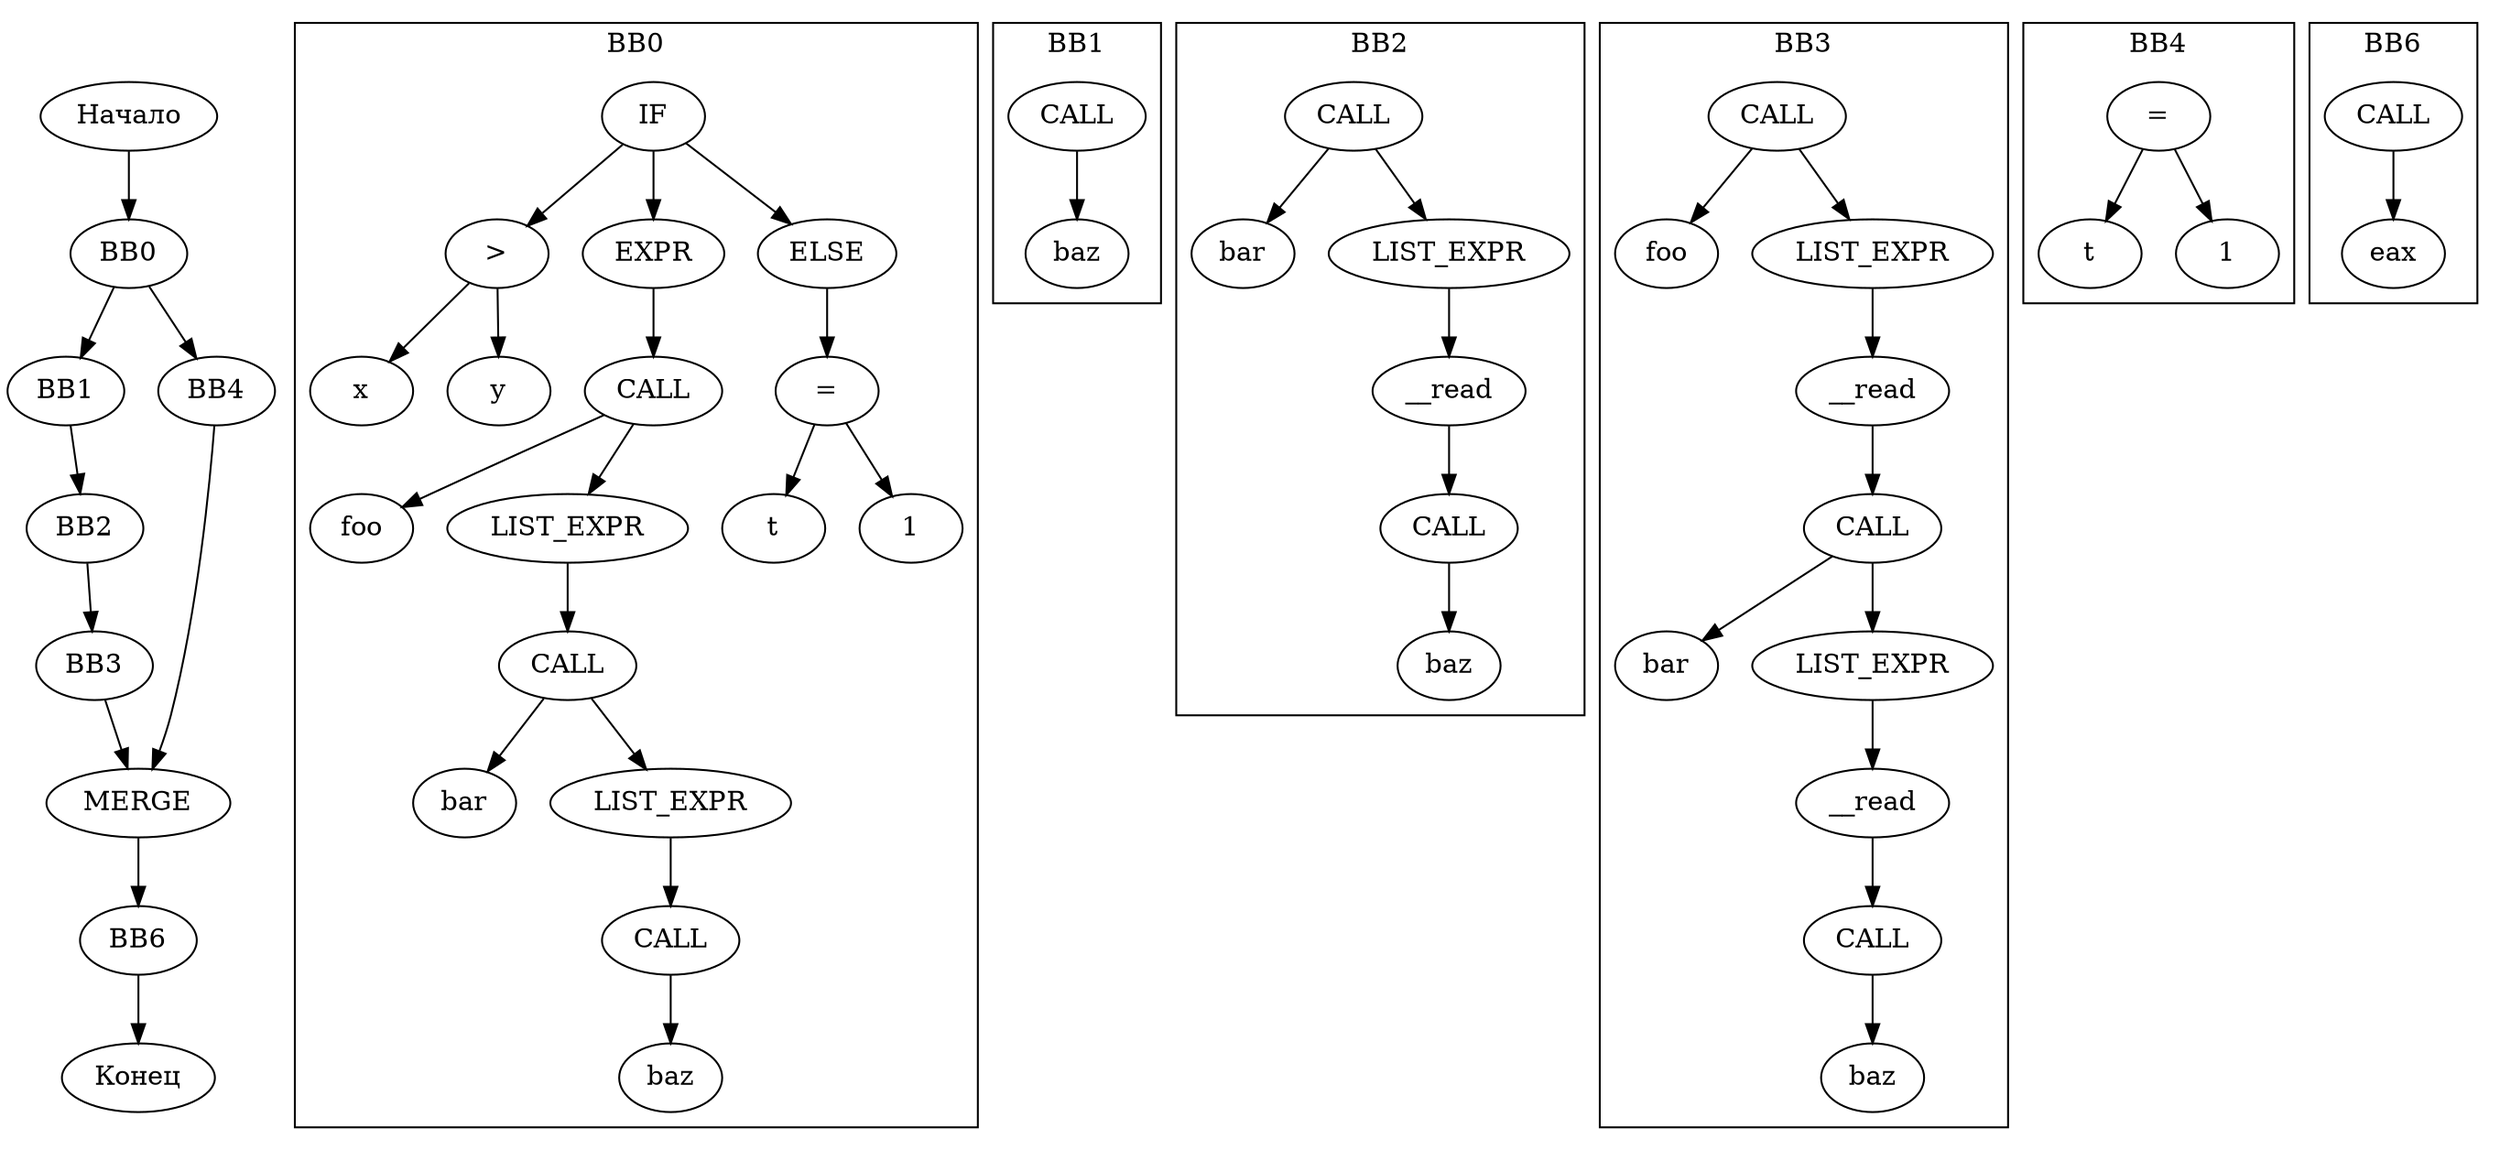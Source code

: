 digraph G {
    rankdir=TB;
    start [label="Начало"];
    end [label="Конец"];
    node0 [label="BB0"];
    node1 [label="BB1"];
    node2 [label="BB2"];
    node3 [label="BB3"];
    node4 [label="BB4"];
    node5 [label="MERGE"];
    node6 [label="BB6"];
    node0 -> node1;
    node0 -> node4;
    node1 -> node2;
    node2 -> node3;
    node3 -> node5;
    node4 -> node5;
    node5 -> node6;
    start -> node0;
    node6 -> end;
subgraph cluster_0 {
    label="BB0";
    cluster_0_node3262340048 [label="IF"];
    cluster_0_node3262291064 [label=">"];
    cluster_0_node3262291376 [label="x"];
    cluster_0_node3262292000 [label="y"];
    cluster_0_node3262333184 [label="EXPR"];
    cluster_0_node3262332872 [label="CALL"];
    cluster_0_node3262329440 [label="foo"];
    cluster_0_node3262332560 [label="LIST_EXPR"];
    cluster_0_node3262332248 [label="CALL"];
    cluster_0_node3262330376 [label="bar"];
    cluster_0_node3262331936 [label="LIST_EXPR"];
    cluster_0_node3262331624 [label="CALL"];
    cluster_0_node3262331312 [label="baz"];
    cluster_0_node3262339736 [label="ELSE"];
    cluster_0_node3262339112 [label="="];
    cluster_0_node3262338488 [label="t"];
    cluster_0_node3262339424 [label="1"];
    cluster_0_node3262340048 -> cluster_0_node3262291064;
    cluster_0_node3262291064 -> cluster_0_node3262291376;
    cluster_0_node3262291064 -> cluster_0_node3262292000;
    cluster_0_node3262340048 -> cluster_0_node3262333184;
    cluster_0_node3262333184 -> cluster_0_node3262332872;
    cluster_0_node3262332872 -> cluster_0_node3262329440;
    cluster_0_node3262332872 -> cluster_0_node3262332560;
    cluster_0_node3262332560 -> cluster_0_node3262332248;
    cluster_0_node3262332248 -> cluster_0_node3262330376;
    cluster_0_node3262332248 -> cluster_0_node3262331936;
    cluster_0_node3262331936 -> cluster_0_node3262331624;
    cluster_0_node3262331624 -> cluster_0_node3262331312;
    cluster_0_node3262340048 -> cluster_0_node3262339736;
    cluster_0_node3262339736 -> cluster_0_node3262339112;
    cluster_0_node3262339112 -> cluster_0_node3262338488;
    cluster_0_node3262339112 -> cluster_0_node3262339424;
}
subgraph cluster_1 {
    label="BB1";
    cluster_1_node3262331624 [label="CALL"];
    cluster_1_node3262331312 [label="baz"];
    cluster_1_node3262331624 -> cluster_1_node3262331312;
}
subgraph cluster_2 {
    label="BB2";
    cluster_2_node3262332248 [label="CALL"];
    cluster_2_node3262330376 [label="bar"];
    cluster_2_node3262331936 [label="LIST_EXPR"];
    cluster_2_node371654321 [label="__read"];
    cluster_2_node3262331624 [label="CALL"];
    cluster_2_node3262331312 [label="baz"];
    cluster_2_node3262332248 -> cluster_2_node3262330376;
    cluster_2_node3262332248 -> cluster_2_node3262331936;
    cluster_2_node3262331936 -> cluster_2_node371654321;
    cluster_2_node371654321 -> cluster_2_node3262331624;
    cluster_2_node3262331624 -> cluster_2_node3262331312;
}
subgraph cluster_3 {
    label="BB3";
    cluster_3_node3262332872 [label="CALL"];
    cluster_3_node3262329440 [label="foo"];
    cluster_3_node3262332560 [label="LIST_EXPR"];
    cluster_3_node132100150 [label="__read"];
    cluster_3_node3262332248 [label="CALL"];
    cluster_3_node3262330376 [label="bar"];
    cluster_3_node3262331936 [label="LIST_EXPR"];
    cluster_3_node1050562192 [label="__read"];
    cluster_3_node3262331624 [label="CALL"];
    cluster_3_node3262331312 [label="baz"];
    cluster_3_node3262332872 -> cluster_3_node3262329440;
    cluster_3_node3262332872 -> cluster_3_node3262332560;
    cluster_3_node3262332560 -> cluster_3_node132100150;
    cluster_3_node132100150 -> cluster_3_node3262332248;
    cluster_3_node3262332248 -> cluster_3_node3262330376;
    cluster_3_node3262332248 -> cluster_3_node3262331936;
    cluster_3_node3262331936 -> cluster_3_node1050562192;
    cluster_3_node1050562192 -> cluster_3_node3262331624;
    cluster_3_node3262331624 -> cluster_3_node3262331312;
}
subgraph cluster_4 {
    label="BB4";
    cluster_4_node3262339112 [label="="];
    cluster_4_node3262338488 [label="t"];
    cluster_4_node3262339424 [label="1"];
    cluster_4_node3262339112 -> cluster_4_node3262338488;
    cluster_4_node3262339112 -> cluster_4_node3262339424;
}
subgraph cluster_6 {
    label="BB6";
    cluster_6_node3262342544 [label="CALL"];
    cluster_6_node3262342232 [label="eax"];
    cluster_6_node3262342544 -> cluster_6_node3262342232;
}
}
